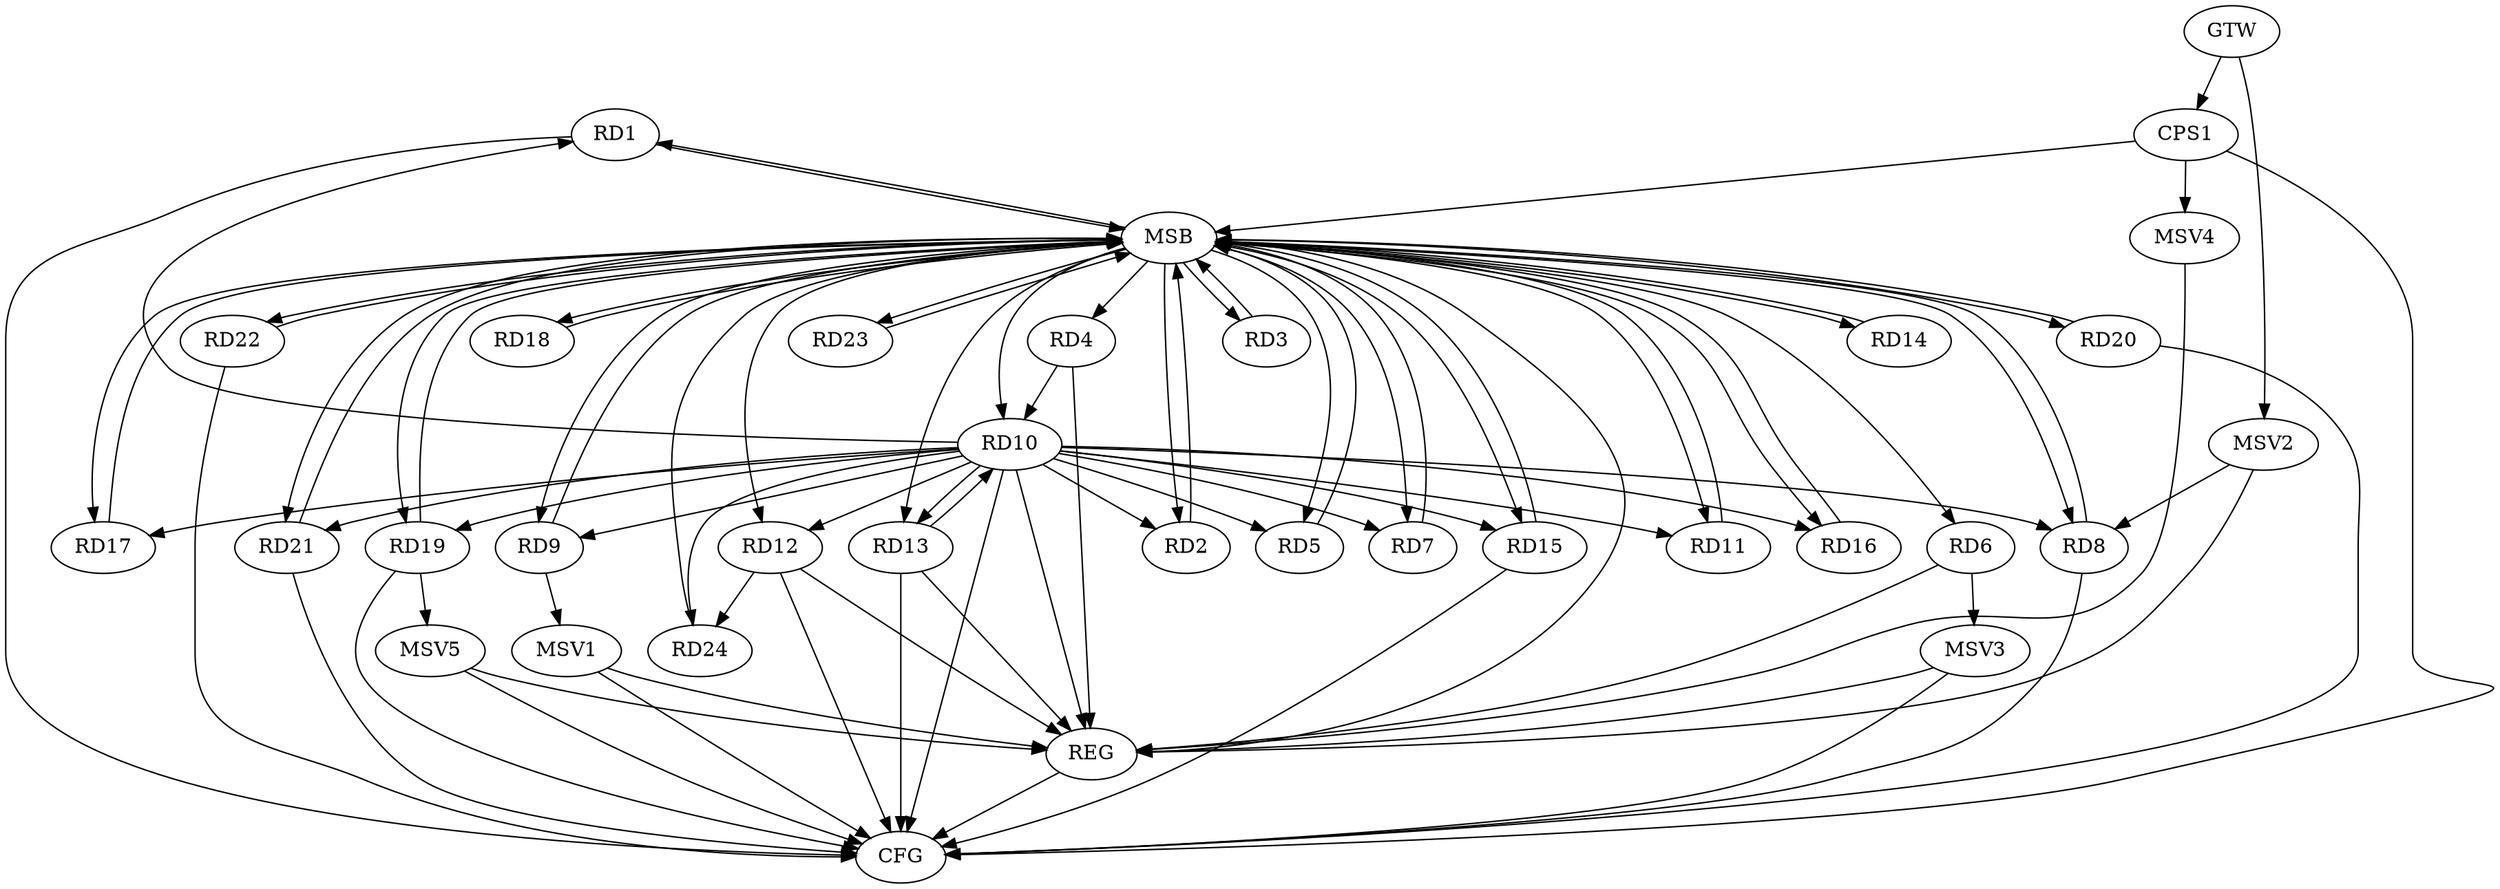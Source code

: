 strict digraph G {
  RD1 [ label="RD1" ];
  RD2 [ label="RD2" ];
  RD3 [ label="RD3" ];
  RD4 [ label="RD4" ];
  RD5 [ label="RD5" ];
  RD6 [ label="RD6" ];
  RD7 [ label="RD7" ];
  RD8 [ label="RD8" ];
  RD9 [ label="RD9" ];
  RD10 [ label="RD10" ];
  RD11 [ label="RD11" ];
  RD12 [ label="RD12" ];
  RD13 [ label="RD13" ];
  RD14 [ label="RD14" ];
  RD15 [ label="RD15" ];
  RD16 [ label="RD16" ];
  RD17 [ label="RD17" ];
  RD18 [ label="RD18" ];
  RD19 [ label="RD19" ];
  RD20 [ label="RD20" ];
  RD21 [ label="RD21" ];
  RD22 [ label="RD22" ];
  RD23 [ label="RD23" ];
  RD24 [ label="RD24" ];
  CPS1 [ label="CPS1" ];
  GTW [ label="GTW" ];
  REG [ label="REG" ];
  MSB [ label="MSB" ];
  CFG [ label="CFG" ];
  MSV1 [ label="MSV1" ];
  MSV2 [ label="MSV2" ];
  MSV3 [ label="MSV3" ];
  MSV4 [ label="MSV4" ];
  MSV5 [ label="MSV5" ];
  RD4 -> RD10;
  RD10 -> RD7;
  RD10 -> RD8;
  RD10 -> RD12;
  RD10 -> RD13;
  RD13 -> RD10;
  RD12 -> RD24;
  GTW -> CPS1;
  RD4 -> REG;
  RD6 -> REG;
  RD10 -> REG;
  RD12 -> REG;
  RD13 -> REG;
  RD1 -> MSB;
  MSB -> RD2;
  MSB -> REG;
  RD2 -> MSB;
  MSB -> RD6;
  MSB -> RD21;
  RD3 -> MSB;
  MSB -> RD18;
  RD5 -> MSB;
  MSB -> RD1;
  MSB -> RD4;
  MSB -> RD10;
  MSB -> RD14;
  MSB -> RD17;
  RD7 -> MSB;
  MSB -> RD8;
  MSB -> RD23;
  RD8 -> MSB;
  MSB -> RD20;
  RD9 -> MSB;
  MSB -> RD11;
  RD11 -> MSB;
  MSB -> RD7;
  MSB -> RD12;
  MSB -> RD15;
  MSB -> RD19;
  MSB -> RD22;
  RD14 -> MSB;
  RD15 -> MSB;
  RD16 -> MSB;
  MSB -> RD9;
  RD17 -> MSB;
  RD18 -> MSB;
  MSB -> RD13;
  RD19 -> MSB;
  MSB -> RD3;
  RD20 -> MSB;
  RD21 -> MSB;
  MSB -> RD5;
  RD22 -> MSB;
  MSB -> RD16;
  RD23 -> MSB;
  RD24 -> MSB;
  CPS1 -> MSB;
  RD20 -> CFG;
  RD19 -> CFG;
  RD13 -> CFG;
  RD12 -> CFG;
  RD15 -> CFG;
  RD22 -> CFG;
  RD21 -> CFG;
  RD1 -> CFG;
  RD8 -> CFG;
  CPS1 -> CFG;
  REG -> CFG;
  RD10 -> CFG;
  RD10 -> RD15;
  RD10 -> RD24;
  RD10 -> RD5;
  RD10 -> RD11;
  RD10 -> RD21;
  RD10 -> RD2;
  RD10 -> RD1;
  RD10 -> RD9;
  RD10 -> RD17;
  RD10 -> RD19;
  RD10 -> RD16;
  RD9 -> MSV1;
  MSV1 -> REG;
  MSV1 -> CFG;
  MSV2 -> RD8;
  GTW -> MSV2;
  MSV2 -> REG;
  RD6 -> MSV3;
  MSV3 -> REG;
  MSV3 -> CFG;
  CPS1 -> MSV4;
  MSV4 -> REG;
  RD19 -> MSV5;
  MSV5 -> REG;
  MSV5 -> CFG;
}
